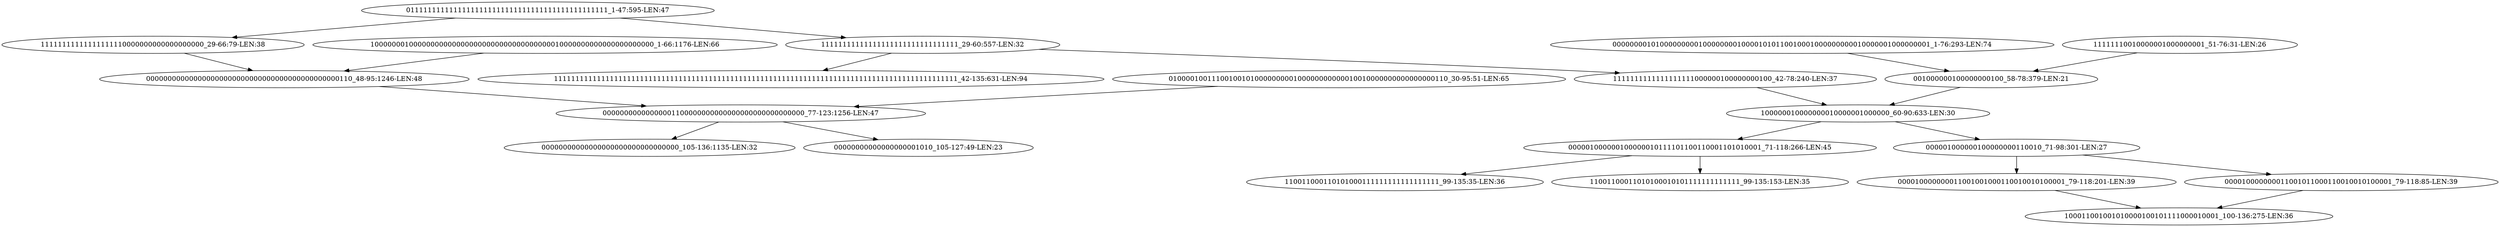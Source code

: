 digraph G {
    "001000000100000000100_58-78:379-LEN:21" -> "100000010000000010000001000000_60-90:633-LEN:30";
    "100000010000000010000001000000_60-90:633-LEN:30" -> "000001000000100000010111101100110001101010001_71-118:266-LEN:45";
    "100000010000000010000001000000_60-90:633-LEN:30" -> "000001000000100000000110010_71-98:301-LEN:27";
    "01000010011100100101000000000100000000000010010000000000000000110_30-95:51-LEN:65" -> "00000000000000001100000000000000000000000000000_77-123:1256-LEN:47";
    "00000000101000000000100000000100001010110010001000000000010000001000000001_1-76:293-LEN:74" -> "001000000100000000100_58-78:379-LEN:21";
    "11111111111111111110000000000000000000_29-66:79-LEN:38" -> "000000000000000000000000000000000000000000000110_48-95:1246-LEN:48";
    "11111110010000001000000001_51-76:31-LEN:26" -> "001000000100000000100_58-78:379-LEN:21";
    "00000000000000001100000000000000000000000000000_77-123:1256-LEN:47" -> "00000000000000000000000000000000_105-136:1135-LEN:32";
    "00000000000000001100000000000000000000000000000_77-123:1256-LEN:47" -> "00000000000000000001010_105-127:49-LEN:23";
    "000010000000011001001000110010010100001_79-118:201-LEN:39" -> "100011001001010000100101111000010001_100-136:275-LEN:36";
    "01111111111111111111111111111111111111111111111_1-47:595-LEN:47" -> "11111111111111111110000000000000000000_29-66:79-LEN:38";
    "01111111111111111111111111111111111111111111111_1-47:595-LEN:47" -> "11111111111111111111111111111111_29-60:557-LEN:32";
    "11111111111111111111111111111111_29-60:557-LEN:32" -> "1111111111111111111111111111111111111111111111111111111111111111111111111111111111111111111111_42-135:631-LEN:94";
    "11111111111111111111111111111111_29-60:557-LEN:32" -> "1111111111111111111000000100000000100_42-78:240-LEN:37";
    "100000001000000000000000000000000000000000010000000000000000000000_1-66:1176-LEN:66" -> "000000000000000000000000000000000000000000000110_48-95:1246-LEN:48";
    "000010000000011001011000110010010100001_79-118:85-LEN:39" -> "100011001001010000100101111000010001_100-136:275-LEN:36";
    "000001000000100000010111101100110001101010001_71-118:266-LEN:45" -> "110011000110101000111111111111111111_99-135:35-LEN:36";
    "000001000000100000010111101100110001101010001_71-118:266-LEN:45" -> "11001100011010100010101111111111111_99-135:153-LEN:35";
    "000001000000100000000110010_71-98:301-LEN:27" -> "000010000000011001001000110010010100001_79-118:201-LEN:39";
    "000001000000100000000110010_71-98:301-LEN:27" -> "000010000000011001011000110010010100001_79-118:85-LEN:39";
    "1111111111111111111000000100000000100_42-78:240-LEN:37" -> "100000010000000010000001000000_60-90:633-LEN:30";
    "000000000000000000000000000000000000000000000110_48-95:1246-LEN:48" -> "00000000000000001100000000000000000000000000000_77-123:1256-LEN:47";
}
